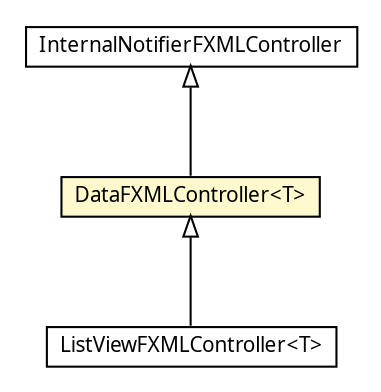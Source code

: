 #!/usr/local/bin/dot
#
# Class diagram 
# Generated by UMLGraph version 5.1 (http://www.umlgraph.org/)
#

digraph G {
	edge [fontname="arial",fontsize=10,labelfontname="arial",labelfontsize=10];
	node [fontname="arial",fontsize=10,shape=plaintext];
	nodesep=0.25;
	ranksep=0.5;
	// org.olympe.musicplayer.fxml.ListViewFXMLController<T>
	c994 [label=<<table title="org.olympe.musicplayer.fxml.ListViewFXMLController" border="0" cellborder="1" cellspacing="0" cellpadding="2" port="p" href="./ListViewFXMLController.html">
		<tr><td><table border="0" cellspacing="0" cellpadding="1">
<tr><td align="center" balign="center"><font face="ariali"> ListViewFXMLController&lt;T&gt; </font></td></tr>
		</table></td></tr>
		</table>>, fontname="arial", fontcolor="black", fontsize=10.0];
	// org.olympe.musicplayer.fxml.InternalNotifierFXMLController
	c995 [label=<<table title="org.olympe.musicplayer.fxml.InternalNotifierFXMLController" border="0" cellborder="1" cellspacing="0" cellpadding="2" port="p" href="./InternalNotifierFXMLController.html">
		<tr><td><table border="0" cellspacing="0" cellpadding="1">
<tr><td align="center" balign="center"><font face="ariali"> InternalNotifierFXMLController </font></td></tr>
		</table></td></tr>
		</table>>, fontname="arial", fontcolor="black", fontsize=10.0];
	// org.olympe.musicplayer.fxml.DataFXMLController<T>
	c997 [label=<<table title="org.olympe.musicplayer.fxml.DataFXMLController" border="0" cellborder="1" cellspacing="0" cellpadding="2" port="p" bgcolor="lemonChiffon" href="./DataFXMLController.html">
		<tr><td><table border="0" cellspacing="0" cellpadding="1">
<tr><td align="center" balign="center"><font face="ariali"> DataFXMLController&lt;T&gt; </font></td></tr>
		</table></td></tr>
		</table>>, fontname="arial", fontcolor="black", fontsize=10.0];
	//org.olympe.musicplayer.fxml.ListViewFXMLController<T> extends org.olympe.musicplayer.fxml.DataFXMLController<T>
	c997:p -> c994:p [dir=back,arrowtail=empty];
	//org.olympe.musicplayer.fxml.DataFXMLController<T> extends org.olympe.musicplayer.fxml.InternalNotifierFXMLController
	c995:p -> c997:p [dir=back,arrowtail=empty];
}

